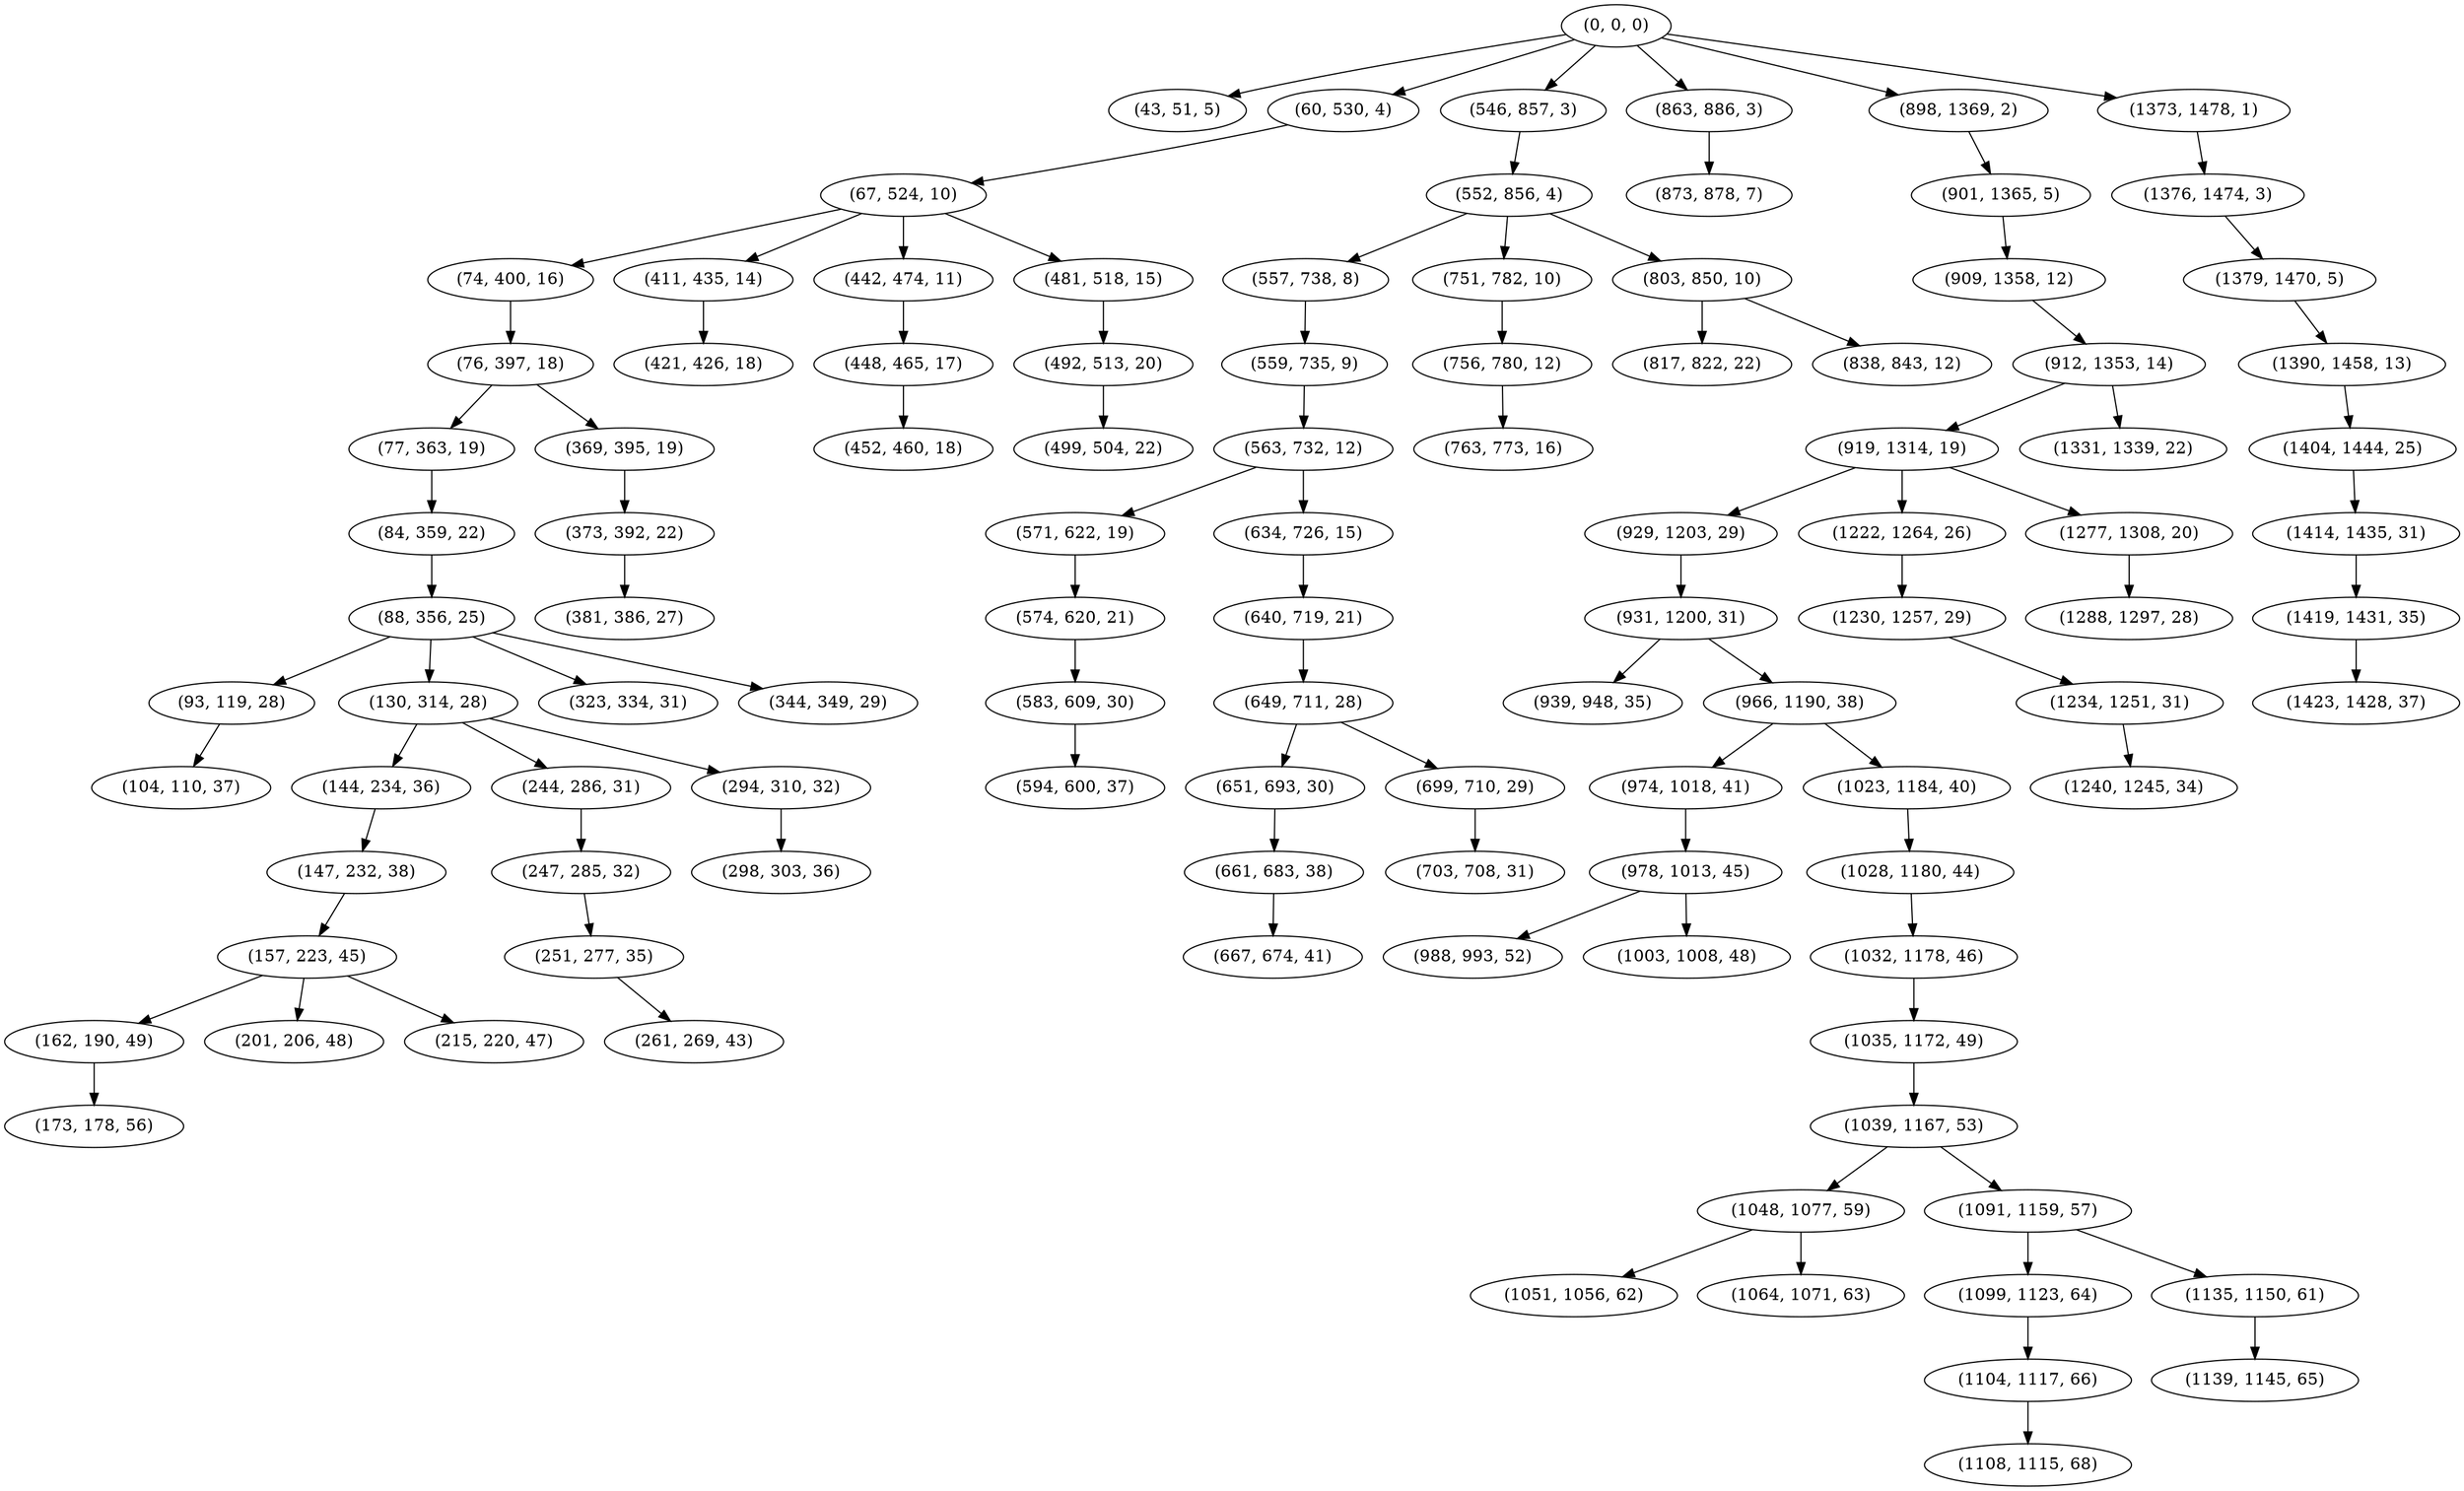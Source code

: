 digraph tree {
    "(0, 0, 0)";
    "(43, 51, 5)";
    "(60, 530, 4)";
    "(67, 524, 10)";
    "(74, 400, 16)";
    "(76, 397, 18)";
    "(77, 363, 19)";
    "(84, 359, 22)";
    "(88, 356, 25)";
    "(93, 119, 28)";
    "(104, 110, 37)";
    "(130, 314, 28)";
    "(144, 234, 36)";
    "(147, 232, 38)";
    "(157, 223, 45)";
    "(162, 190, 49)";
    "(173, 178, 56)";
    "(201, 206, 48)";
    "(215, 220, 47)";
    "(244, 286, 31)";
    "(247, 285, 32)";
    "(251, 277, 35)";
    "(261, 269, 43)";
    "(294, 310, 32)";
    "(298, 303, 36)";
    "(323, 334, 31)";
    "(344, 349, 29)";
    "(369, 395, 19)";
    "(373, 392, 22)";
    "(381, 386, 27)";
    "(411, 435, 14)";
    "(421, 426, 18)";
    "(442, 474, 11)";
    "(448, 465, 17)";
    "(452, 460, 18)";
    "(481, 518, 15)";
    "(492, 513, 20)";
    "(499, 504, 22)";
    "(546, 857, 3)";
    "(552, 856, 4)";
    "(557, 738, 8)";
    "(559, 735, 9)";
    "(563, 732, 12)";
    "(571, 622, 19)";
    "(574, 620, 21)";
    "(583, 609, 30)";
    "(594, 600, 37)";
    "(634, 726, 15)";
    "(640, 719, 21)";
    "(649, 711, 28)";
    "(651, 693, 30)";
    "(661, 683, 38)";
    "(667, 674, 41)";
    "(699, 710, 29)";
    "(703, 708, 31)";
    "(751, 782, 10)";
    "(756, 780, 12)";
    "(763, 773, 16)";
    "(803, 850, 10)";
    "(817, 822, 22)";
    "(838, 843, 12)";
    "(863, 886, 3)";
    "(873, 878, 7)";
    "(898, 1369, 2)";
    "(901, 1365, 5)";
    "(909, 1358, 12)";
    "(912, 1353, 14)";
    "(919, 1314, 19)";
    "(929, 1203, 29)";
    "(931, 1200, 31)";
    "(939, 948, 35)";
    "(966, 1190, 38)";
    "(974, 1018, 41)";
    "(978, 1013, 45)";
    "(988, 993, 52)";
    "(1003, 1008, 48)";
    "(1023, 1184, 40)";
    "(1028, 1180, 44)";
    "(1032, 1178, 46)";
    "(1035, 1172, 49)";
    "(1039, 1167, 53)";
    "(1048, 1077, 59)";
    "(1051, 1056, 62)";
    "(1064, 1071, 63)";
    "(1091, 1159, 57)";
    "(1099, 1123, 64)";
    "(1104, 1117, 66)";
    "(1108, 1115, 68)";
    "(1135, 1150, 61)";
    "(1139, 1145, 65)";
    "(1222, 1264, 26)";
    "(1230, 1257, 29)";
    "(1234, 1251, 31)";
    "(1240, 1245, 34)";
    "(1277, 1308, 20)";
    "(1288, 1297, 28)";
    "(1331, 1339, 22)";
    "(1373, 1478, 1)";
    "(1376, 1474, 3)";
    "(1379, 1470, 5)";
    "(1390, 1458, 13)";
    "(1404, 1444, 25)";
    "(1414, 1435, 31)";
    "(1419, 1431, 35)";
    "(1423, 1428, 37)";
    "(0, 0, 0)" -> "(43, 51, 5)";
    "(0, 0, 0)" -> "(60, 530, 4)";
    "(0, 0, 0)" -> "(546, 857, 3)";
    "(0, 0, 0)" -> "(863, 886, 3)";
    "(0, 0, 0)" -> "(898, 1369, 2)";
    "(0, 0, 0)" -> "(1373, 1478, 1)";
    "(60, 530, 4)" -> "(67, 524, 10)";
    "(67, 524, 10)" -> "(74, 400, 16)";
    "(67, 524, 10)" -> "(411, 435, 14)";
    "(67, 524, 10)" -> "(442, 474, 11)";
    "(67, 524, 10)" -> "(481, 518, 15)";
    "(74, 400, 16)" -> "(76, 397, 18)";
    "(76, 397, 18)" -> "(77, 363, 19)";
    "(76, 397, 18)" -> "(369, 395, 19)";
    "(77, 363, 19)" -> "(84, 359, 22)";
    "(84, 359, 22)" -> "(88, 356, 25)";
    "(88, 356, 25)" -> "(93, 119, 28)";
    "(88, 356, 25)" -> "(130, 314, 28)";
    "(88, 356, 25)" -> "(323, 334, 31)";
    "(88, 356, 25)" -> "(344, 349, 29)";
    "(93, 119, 28)" -> "(104, 110, 37)";
    "(130, 314, 28)" -> "(144, 234, 36)";
    "(130, 314, 28)" -> "(244, 286, 31)";
    "(130, 314, 28)" -> "(294, 310, 32)";
    "(144, 234, 36)" -> "(147, 232, 38)";
    "(147, 232, 38)" -> "(157, 223, 45)";
    "(157, 223, 45)" -> "(162, 190, 49)";
    "(157, 223, 45)" -> "(201, 206, 48)";
    "(157, 223, 45)" -> "(215, 220, 47)";
    "(162, 190, 49)" -> "(173, 178, 56)";
    "(244, 286, 31)" -> "(247, 285, 32)";
    "(247, 285, 32)" -> "(251, 277, 35)";
    "(251, 277, 35)" -> "(261, 269, 43)";
    "(294, 310, 32)" -> "(298, 303, 36)";
    "(369, 395, 19)" -> "(373, 392, 22)";
    "(373, 392, 22)" -> "(381, 386, 27)";
    "(411, 435, 14)" -> "(421, 426, 18)";
    "(442, 474, 11)" -> "(448, 465, 17)";
    "(448, 465, 17)" -> "(452, 460, 18)";
    "(481, 518, 15)" -> "(492, 513, 20)";
    "(492, 513, 20)" -> "(499, 504, 22)";
    "(546, 857, 3)" -> "(552, 856, 4)";
    "(552, 856, 4)" -> "(557, 738, 8)";
    "(552, 856, 4)" -> "(751, 782, 10)";
    "(552, 856, 4)" -> "(803, 850, 10)";
    "(557, 738, 8)" -> "(559, 735, 9)";
    "(559, 735, 9)" -> "(563, 732, 12)";
    "(563, 732, 12)" -> "(571, 622, 19)";
    "(563, 732, 12)" -> "(634, 726, 15)";
    "(571, 622, 19)" -> "(574, 620, 21)";
    "(574, 620, 21)" -> "(583, 609, 30)";
    "(583, 609, 30)" -> "(594, 600, 37)";
    "(634, 726, 15)" -> "(640, 719, 21)";
    "(640, 719, 21)" -> "(649, 711, 28)";
    "(649, 711, 28)" -> "(651, 693, 30)";
    "(649, 711, 28)" -> "(699, 710, 29)";
    "(651, 693, 30)" -> "(661, 683, 38)";
    "(661, 683, 38)" -> "(667, 674, 41)";
    "(699, 710, 29)" -> "(703, 708, 31)";
    "(751, 782, 10)" -> "(756, 780, 12)";
    "(756, 780, 12)" -> "(763, 773, 16)";
    "(803, 850, 10)" -> "(817, 822, 22)";
    "(803, 850, 10)" -> "(838, 843, 12)";
    "(863, 886, 3)" -> "(873, 878, 7)";
    "(898, 1369, 2)" -> "(901, 1365, 5)";
    "(901, 1365, 5)" -> "(909, 1358, 12)";
    "(909, 1358, 12)" -> "(912, 1353, 14)";
    "(912, 1353, 14)" -> "(919, 1314, 19)";
    "(912, 1353, 14)" -> "(1331, 1339, 22)";
    "(919, 1314, 19)" -> "(929, 1203, 29)";
    "(919, 1314, 19)" -> "(1222, 1264, 26)";
    "(919, 1314, 19)" -> "(1277, 1308, 20)";
    "(929, 1203, 29)" -> "(931, 1200, 31)";
    "(931, 1200, 31)" -> "(939, 948, 35)";
    "(931, 1200, 31)" -> "(966, 1190, 38)";
    "(966, 1190, 38)" -> "(974, 1018, 41)";
    "(966, 1190, 38)" -> "(1023, 1184, 40)";
    "(974, 1018, 41)" -> "(978, 1013, 45)";
    "(978, 1013, 45)" -> "(988, 993, 52)";
    "(978, 1013, 45)" -> "(1003, 1008, 48)";
    "(1023, 1184, 40)" -> "(1028, 1180, 44)";
    "(1028, 1180, 44)" -> "(1032, 1178, 46)";
    "(1032, 1178, 46)" -> "(1035, 1172, 49)";
    "(1035, 1172, 49)" -> "(1039, 1167, 53)";
    "(1039, 1167, 53)" -> "(1048, 1077, 59)";
    "(1039, 1167, 53)" -> "(1091, 1159, 57)";
    "(1048, 1077, 59)" -> "(1051, 1056, 62)";
    "(1048, 1077, 59)" -> "(1064, 1071, 63)";
    "(1091, 1159, 57)" -> "(1099, 1123, 64)";
    "(1091, 1159, 57)" -> "(1135, 1150, 61)";
    "(1099, 1123, 64)" -> "(1104, 1117, 66)";
    "(1104, 1117, 66)" -> "(1108, 1115, 68)";
    "(1135, 1150, 61)" -> "(1139, 1145, 65)";
    "(1222, 1264, 26)" -> "(1230, 1257, 29)";
    "(1230, 1257, 29)" -> "(1234, 1251, 31)";
    "(1234, 1251, 31)" -> "(1240, 1245, 34)";
    "(1277, 1308, 20)" -> "(1288, 1297, 28)";
    "(1373, 1478, 1)" -> "(1376, 1474, 3)";
    "(1376, 1474, 3)" -> "(1379, 1470, 5)";
    "(1379, 1470, 5)" -> "(1390, 1458, 13)";
    "(1390, 1458, 13)" -> "(1404, 1444, 25)";
    "(1404, 1444, 25)" -> "(1414, 1435, 31)";
    "(1414, 1435, 31)" -> "(1419, 1431, 35)";
    "(1419, 1431, 35)" -> "(1423, 1428, 37)";
}
